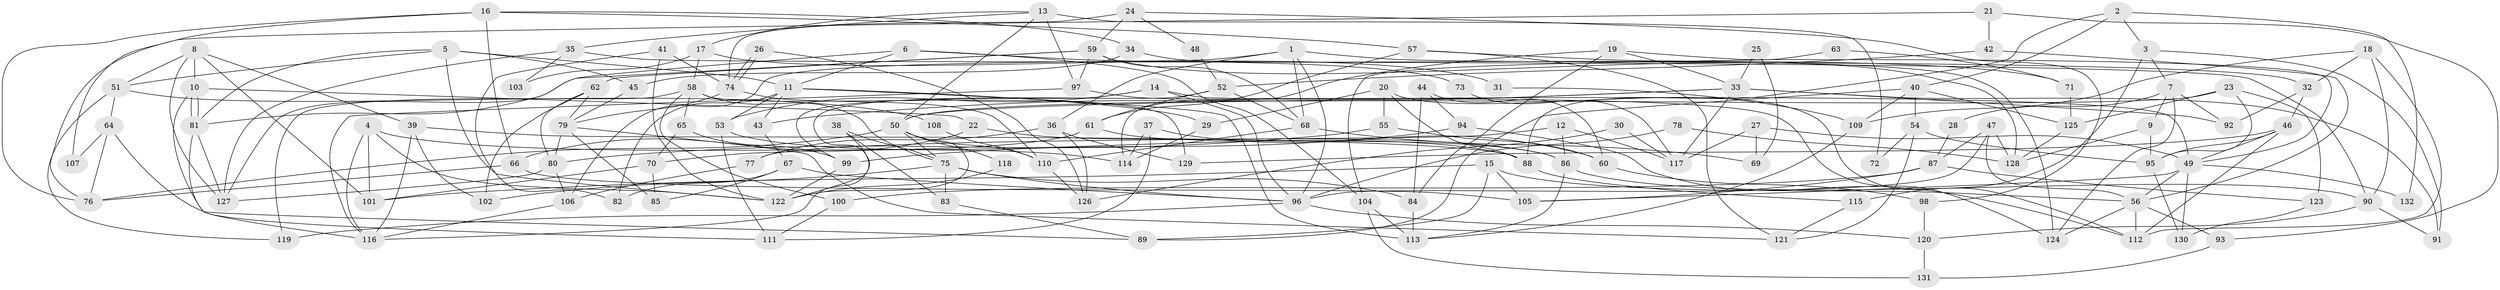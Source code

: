 // Generated by graph-tools (version 1.1) at 2025/50/03/09/25 03:50:14]
// undirected, 132 vertices, 264 edges
graph export_dot {
graph [start="1"]
  node [color=gray90,style=filled];
  1;
  2;
  3;
  4;
  5;
  6;
  7;
  8;
  9;
  10;
  11;
  12;
  13;
  14;
  15;
  16;
  17;
  18;
  19;
  20;
  21;
  22;
  23;
  24;
  25;
  26;
  27;
  28;
  29;
  30;
  31;
  32;
  33;
  34;
  35;
  36;
  37;
  38;
  39;
  40;
  41;
  42;
  43;
  44;
  45;
  46;
  47;
  48;
  49;
  50;
  51;
  52;
  53;
  54;
  55;
  56;
  57;
  58;
  59;
  60;
  61;
  62;
  63;
  64;
  65;
  66;
  67;
  68;
  69;
  70;
  71;
  72;
  73;
  74;
  75;
  76;
  77;
  78;
  79;
  80;
  81;
  82;
  83;
  84;
  85;
  86;
  87;
  88;
  89;
  90;
  91;
  92;
  93;
  94;
  95;
  96;
  97;
  98;
  99;
  100;
  101;
  102;
  103;
  104;
  105;
  106;
  107;
  108;
  109;
  110;
  111;
  112;
  113;
  114;
  115;
  116;
  117;
  118;
  119;
  120;
  121;
  122;
  123;
  124;
  125;
  126;
  127;
  128;
  129;
  130;
  131;
  132;
  1 -- 106;
  1 -- 96;
  1 -- 32;
  1 -- 36;
  1 -- 68;
  2 -- 88;
  2 -- 3;
  2 -- 40;
  2 -- 132;
  3 -- 115;
  3 -- 7;
  3 -- 91;
  4 -- 116;
  4 -- 101;
  4 -- 114;
  4 -- 122;
  5 -- 81;
  5 -- 122;
  5 -- 11;
  5 -- 45;
  5 -- 51;
  6 -- 127;
  6 -- 11;
  6 -- 73;
  6 -- 104;
  7 -- 92;
  7 -- 124;
  7 -- 9;
  7 -- 28;
  8 -- 101;
  8 -- 127;
  8 -- 10;
  8 -- 39;
  8 -- 51;
  9 -- 128;
  9 -- 95;
  10 -- 81;
  10 -- 81;
  10 -- 22;
  10 -- 111;
  11 -- 53;
  11 -- 29;
  11 -- 43;
  11 -- 82;
  11 -- 113;
  12 -- 77;
  12 -- 86;
  12 -- 117;
  13 -- 97;
  13 -- 50;
  13 -- 17;
  13 -- 35;
  13 -- 72;
  14 -- 99;
  14 -- 96;
  14 -- 49;
  14 -- 53;
  15 -- 89;
  15 -- 105;
  15 -- 56;
  15 -- 101;
  16 -- 57;
  16 -- 66;
  16 -- 34;
  16 -- 76;
  16 -- 107;
  17 -- 58;
  17 -- 31;
  17 -- 103;
  18 -- 32;
  18 -- 112;
  18 -- 90;
  18 -- 109;
  19 -- 33;
  19 -- 49;
  19 -- 84;
  19 -- 114;
  20 -- 29;
  20 -- 88;
  20 -- 55;
  20 -- 112;
  21 -- 42;
  21 -- 76;
  21 -- 93;
  22 -- 86;
  22 -- 66;
  23 -- 95;
  23 -- 125;
  23 -- 50;
  23 -- 123;
  24 -- 59;
  24 -- 74;
  24 -- 48;
  24 -- 98;
  25 -- 33;
  25 -- 69;
  26 -- 126;
  26 -- 74;
  26 -- 74;
  27 -- 117;
  27 -- 49;
  27 -- 69;
  28 -- 87;
  29 -- 114;
  30 -- 117;
  30 -- 126;
  31 -- 109;
  32 -- 46;
  32 -- 92;
  33 -- 43;
  33 -- 91;
  33 -- 50;
  33 -- 92;
  33 -- 117;
  34 -- 45;
  34 -- 124;
  35 -- 90;
  35 -- 103;
  35 -- 127;
  36 -- 129;
  36 -- 77;
  36 -- 126;
  37 -- 111;
  37 -- 114;
  37 -- 60;
  38 -- 122;
  38 -- 83;
  38 -- 75;
  39 -- 116;
  39 -- 88;
  39 -- 102;
  40 -- 109;
  40 -- 54;
  40 -- 89;
  40 -- 125;
  41 -- 74;
  41 -- 122;
  41 -- 82;
  42 -- 56;
  42 -- 52;
  43 -- 67;
  44 -- 60;
  44 -- 84;
  44 -- 94;
  45 -- 79;
  46 -- 49;
  46 -- 112;
  46 -- 95;
  46 -- 129;
  47 -- 96;
  47 -- 56;
  47 -- 87;
  47 -- 128;
  48 -- 52;
  49 -- 105;
  49 -- 56;
  49 -- 130;
  49 -- 132;
  50 -- 75;
  50 -- 76;
  50 -- 110;
  50 -- 118;
  50 -- 122;
  51 -- 64;
  51 -- 108;
  51 -- 119;
  52 -- 68;
  52 -- 116;
  52 -- 61;
  53 -- 111;
  53 -- 88;
  54 -- 95;
  54 -- 72;
  54 -- 121;
  55 -- 80;
  55 -- 60;
  56 -- 93;
  56 -- 112;
  56 -- 124;
  57 -- 61;
  57 -- 121;
  57 -- 71;
  58 -- 119;
  58 -- 75;
  58 -- 65;
  58 -- 100;
  58 -- 129;
  59 -- 81;
  59 -- 68;
  59 -- 62;
  59 -- 97;
  59 -- 128;
  60 -- 98;
  61 -- 86;
  61 -- 70;
  62 -- 102;
  62 -- 79;
  62 -- 80;
  63 -- 104;
  63 -- 71;
  64 -- 76;
  64 -- 89;
  64 -- 107;
  65 -- 99;
  65 -- 70;
  66 -- 76;
  66 -- 105;
  67 -- 96;
  67 -- 82;
  67 -- 85;
  68 -- 110;
  68 -- 69;
  70 -- 85;
  70 -- 101;
  71 -- 125;
  73 -- 117;
  74 -- 79;
  74 -- 110;
  75 -- 83;
  75 -- 84;
  75 -- 96;
  75 -- 102;
  77 -- 106;
  78 -- 96;
  78 -- 128;
  79 -- 85;
  79 -- 80;
  79 -- 121;
  80 -- 106;
  80 -- 127;
  81 -- 127;
  81 -- 116;
  83 -- 89;
  84 -- 113;
  86 -- 113;
  86 -- 90;
  87 -- 123;
  87 -- 100;
  87 -- 105;
  88 -- 115;
  90 -- 120;
  90 -- 91;
  93 -- 131;
  94 -- 112;
  94 -- 99;
  95 -- 130;
  96 -- 120;
  96 -- 119;
  97 -- 124;
  97 -- 116;
  98 -- 120;
  99 -- 122;
  100 -- 111;
  104 -- 113;
  104 -- 131;
  106 -- 116;
  108 -- 110;
  109 -- 113;
  110 -- 126;
  115 -- 121;
  118 -- 122;
  120 -- 131;
  123 -- 130;
  125 -- 128;
}
